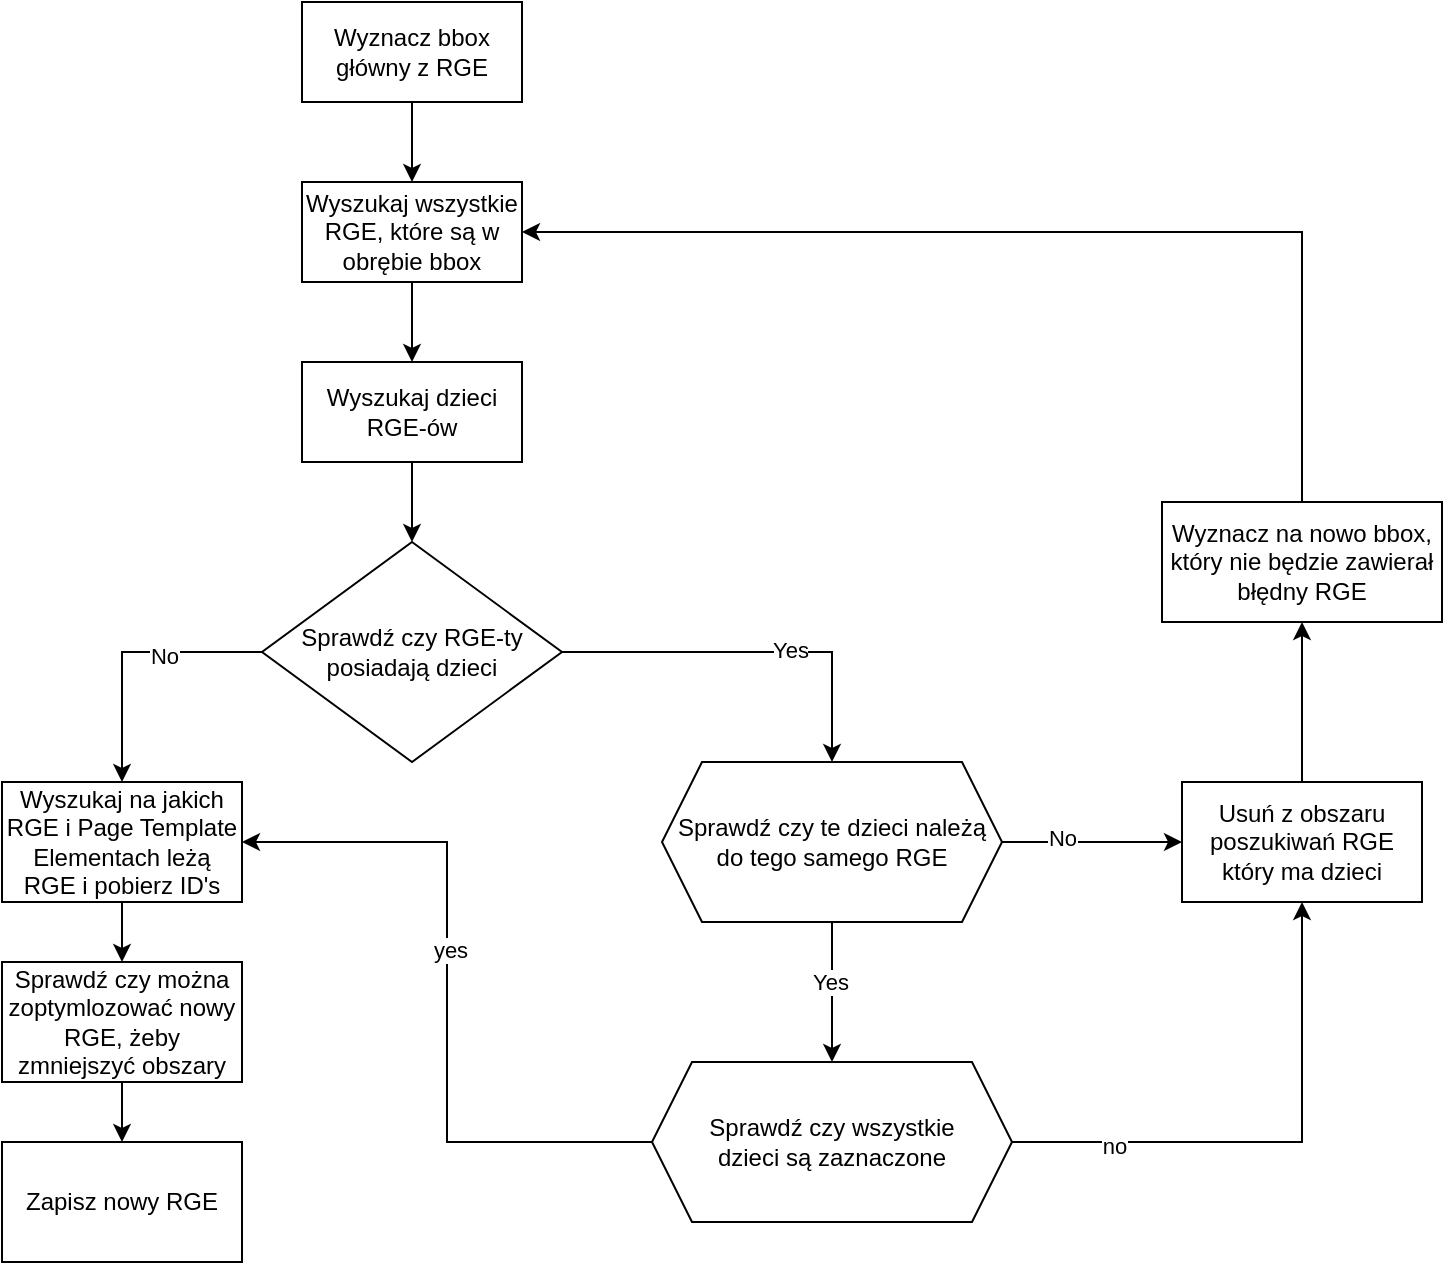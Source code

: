 <mxfile version="22.1.18" type="github">
  <diagram id="C5RBs43oDa-KdzZeNtuy" name="Page-1">
    <mxGraphModel dx="1434" dy="772" grid="1" gridSize="10" guides="1" tooltips="1" connect="1" arrows="1" fold="1" page="1" pageScale="1" pageWidth="827" pageHeight="1169" math="0" shadow="0">
      <root>
        <mxCell id="WIyWlLk6GJQsqaUBKTNV-0" />
        <mxCell id="WIyWlLk6GJQsqaUBKTNV-1" parent="WIyWlLk6GJQsqaUBKTNV-0" />
        <mxCell id="6P74fi3RODu-qiIeP3-2-33" value="" style="edgeStyle=orthogonalEdgeStyle;rounded=0;orthogonalLoop=1;jettySize=auto;html=1;" edge="1" parent="WIyWlLk6GJQsqaUBKTNV-1" source="6P74fi3RODu-qiIeP3-2-0" target="6P74fi3RODu-qiIeP3-2-1">
          <mxGeometry relative="1" as="geometry" />
        </mxCell>
        <mxCell id="6P74fi3RODu-qiIeP3-2-0" value="Wyznacz bbox główny z RGE" style="html=1;whiteSpace=wrap;" vertex="1" parent="WIyWlLk6GJQsqaUBKTNV-1">
          <mxGeometry x="160" y="30" width="110" height="50" as="geometry" />
        </mxCell>
        <mxCell id="6P74fi3RODu-qiIeP3-2-7" value="" style="edgeStyle=orthogonalEdgeStyle;rounded=0;orthogonalLoop=1;jettySize=auto;html=1;" edge="1" parent="WIyWlLk6GJQsqaUBKTNV-1" source="6P74fi3RODu-qiIeP3-2-1" target="6P74fi3RODu-qiIeP3-2-6">
          <mxGeometry relative="1" as="geometry" />
        </mxCell>
        <mxCell id="6P74fi3RODu-qiIeP3-2-1" value="Wyszukaj wszystkie RGE, które są w obrębie bbox" style="html=1;whiteSpace=wrap;" vertex="1" parent="WIyWlLk6GJQsqaUBKTNV-1">
          <mxGeometry x="160" y="120" width="110" height="50" as="geometry" />
        </mxCell>
        <mxCell id="6P74fi3RODu-qiIeP3-2-9" value="" style="edgeStyle=orthogonalEdgeStyle;rounded=0;orthogonalLoop=1;jettySize=auto;html=1;entryX=0.5;entryY=0;entryDx=0;entryDy=0;" edge="1" parent="WIyWlLk6GJQsqaUBKTNV-1" source="6P74fi3RODu-qiIeP3-2-6" target="6P74fi3RODu-qiIeP3-2-10">
          <mxGeometry relative="1" as="geometry">
            <mxPoint x="215" y="300" as="targetPoint" />
          </mxGeometry>
        </mxCell>
        <mxCell id="6P74fi3RODu-qiIeP3-2-6" value="Wyszukaj dzieci RGE-ów" style="html=1;whiteSpace=wrap;" vertex="1" parent="WIyWlLk6GJQsqaUBKTNV-1">
          <mxGeometry x="160" y="210" width="110" height="50" as="geometry" />
        </mxCell>
        <mxCell id="6P74fi3RODu-qiIeP3-2-13" value="" style="edgeStyle=orthogonalEdgeStyle;rounded=0;orthogonalLoop=1;jettySize=auto;html=1;entryX=0.5;entryY=0;entryDx=0;entryDy=0;" edge="1" parent="WIyWlLk6GJQsqaUBKTNV-1" source="6P74fi3RODu-qiIeP3-2-10" target="6P74fi3RODu-qiIeP3-2-22">
          <mxGeometry relative="1" as="geometry">
            <mxPoint x="660" y="400" as="targetPoint" />
            <Array as="points">
              <mxPoint x="425" y="355" />
            </Array>
          </mxGeometry>
        </mxCell>
        <mxCell id="6P74fi3RODu-qiIeP3-2-14" value="Yes&lt;br&gt;" style="edgeLabel;html=1;align=center;verticalAlign=middle;resizable=0;points=[];" vertex="1" connectable="0" parent="6P74fi3RODu-qiIeP3-2-13">
          <mxGeometry x="0.2" y="1" relative="1" as="geometry">
            <mxPoint as="offset" />
          </mxGeometry>
        </mxCell>
        <mxCell id="6P74fi3RODu-qiIeP3-2-16" value="" style="edgeStyle=orthogonalEdgeStyle;rounded=0;orthogonalLoop=1;jettySize=auto;html=1;" edge="1" parent="WIyWlLk6GJQsqaUBKTNV-1" source="6P74fi3RODu-qiIeP3-2-10" target="6P74fi3RODu-qiIeP3-2-15">
          <mxGeometry relative="1" as="geometry" />
        </mxCell>
        <mxCell id="6P74fi3RODu-qiIeP3-2-17" value="No" style="edgeLabel;html=1;align=center;verticalAlign=middle;resizable=0;points=[];" vertex="1" connectable="0" parent="6P74fi3RODu-qiIeP3-2-16">
          <mxGeometry x="-0.265" y="2" relative="1" as="geometry">
            <mxPoint as="offset" />
          </mxGeometry>
        </mxCell>
        <mxCell id="6P74fi3RODu-qiIeP3-2-10" value="Sprawdź czy RGE-ty posiadają dzieci" style="rhombus;whiteSpace=wrap;html=1;" vertex="1" parent="WIyWlLk6GJQsqaUBKTNV-1">
          <mxGeometry x="140" y="300" width="150" height="110" as="geometry" />
        </mxCell>
        <mxCell id="6P74fi3RODu-qiIeP3-2-19" value="" style="edgeStyle=orthogonalEdgeStyle;rounded=0;orthogonalLoop=1;jettySize=auto;html=1;" edge="1" parent="WIyWlLk6GJQsqaUBKTNV-1" source="6P74fi3RODu-qiIeP3-2-15" target="6P74fi3RODu-qiIeP3-2-18">
          <mxGeometry relative="1" as="geometry" />
        </mxCell>
        <mxCell id="6P74fi3RODu-qiIeP3-2-15" value="Wyszukaj na jakich RGE i Page Template Elementach leżą RGE i pobierz ID&#39;s" style="whiteSpace=wrap;html=1;" vertex="1" parent="WIyWlLk6GJQsqaUBKTNV-1">
          <mxGeometry x="10" y="420" width="120" height="60" as="geometry" />
        </mxCell>
        <mxCell id="6P74fi3RODu-qiIeP3-2-21" value="" style="edgeStyle=orthogonalEdgeStyle;rounded=0;orthogonalLoop=1;jettySize=auto;html=1;" edge="1" parent="WIyWlLk6GJQsqaUBKTNV-1" source="6P74fi3RODu-qiIeP3-2-18" target="6P74fi3RODu-qiIeP3-2-20">
          <mxGeometry relative="1" as="geometry" />
        </mxCell>
        <mxCell id="6P74fi3RODu-qiIeP3-2-18" value="Sprawdź czy można zoptymlozować nowy RGE, żeby zmniejszyć obszary" style="whiteSpace=wrap;html=1;" vertex="1" parent="WIyWlLk6GJQsqaUBKTNV-1">
          <mxGeometry x="10" y="510" width="120" height="60" as="geometry" />
        </mxCell>
        <mxCell id="6P74fi3RODu-qiIeP3-2-20" value="Zapisz nowy RGE" style="whiteSpace=wrap;html=1;" vertex="1" parent="WIyWlLk6GJQsqaUBKTNV-1">
          <mxGeometry x="10" y="600" width="120" height="60" as="geometry" />
        </mxCell>
        <mxCell id="6P74fi3RODu-qiIeP3-2-25" value="" style="edgeStyle=orthogonalEdgeStyle;rounded=0;orthogonalLoop=1;jettySize=auto;html=1;" edge="1" parent="WIyWlLk6GJQsqaUBKTNV-1" source="6P74fi3RODu-qiIeP3-2-22" target="6P74fi3RODu-qiIeP3-2-34">
          <mxGeometry relative="1" as="geometry">
            <mxPoint x="425" y="600" as="targetPoint" />
          </mxGeometry>
        </mxCell>
        <mxCell id="6P74fi3RODu-qiIeP3-2-26" value="Yes" style="edgeLabel;html=1;align=center;verticalAlign=middle;resizable=0;points=[];" vertex="1" connectable="0" parent="6P74fi3RODu-qiIeP3-2-25">
          <mxGeometry x="-0.162" y="-1" relative="1" as="geometry">
            <mxPoint as="offset" />
          </mxGeometry>
        </mxCell>
        <mxCell id="6P74fi3RODu-qiIeP3-2-28" value="" style="edgeStyle=orthogonalEdgeStyle;rounded=0;orthogonalLoop=1;jettySize=auto;html=1;" edge="1" parent="WIyWlLk6GJQsqaUBKTNV-1" source="6P74fi3RODu-qiIeP3-2-22" target="6P74fi3RODu-qiIeP3-2-27">
          <mxGeometry relative="1" as="geometry" />
        </mxCell>
        <mxCell id="6P74fi3RODu-qiIeP3-2-29" value="No" style="edgeLabel;html=1;align=center;verticalAlign=middle;resizable=0;points=[];" vertex="1" connectable="0" parent="6P74fi3RODu-qiIeP3-2-28">
          <mxGeometry x="-0.333" y="2" relative="1" as="geometry">
            <mxPoint as="offset" />
          </mxGeometry>
        </mxCell>
        <mxCell id="6P74fi3RODu-qiIeP3-2-22" value="Sprawdź czy te dzieci należą do tego samego RGE" style="shape=hexagon;perimeter=hexagonPerimeter2;whiteSpace=wrap;html=1;fixedSize=1;" vertex="1" parent="WIyWlLk6GJQsqaUBKTNV-1">
          <mxGeometry x="340" y="410" width="170" height="80" as="geometry" />
        </mxCell>
        <mxCell id="6P74fi3RODu-qiIeP3-2-31" value="" style="edgeStyle=orthogonalEdgeStyle;rounded=0;orthogonalLoop=1;jettySize=auto;html=1;" edge="1" parent="WIyWlLk6GJQsqaUBKTNV-1" source="6P74fi3RODu-qiIeP3-2-27" target="6P74fi3RODu-qiIeP3-2-30">
          <mxGeometry relative="1" as="geometry" />
        </mxCell>
        <mxCell id="6P74fi3RODu-qiIeP3-2-27" value="Usuń z obszaru poszukiwań RGE który ma dzieci" style="whiteSpace=wrap;html=1;" vertex="1" parent="WIyWlLk6GJQsqaUBKTNV-1">
          <mxGeometry x="600" y="420" width="120" height="60" as="geometry" />
        </mxCell>
        <mxCell id="6P74fi3RODu-qiIeP3-2-30" value="Wyznacz na nowo bbox, który nie będzie zawierał błędny RGE" style="whiteSpace=wrap;html=1;" vertex="1" parent="WIyWlLk6GJQsqaUBKTNV-1">
          <mxGeometry x="590" y="280" width="140" height="60" as="geometry" />
        </mxCell>
        <mxCell id="6P74fi3RODu-qiIeP3-2-32" value="" style="endArrow=classic;html=1;rounded=0;entryX=1;entryY=0.5;entryDx=0;entryDy=0;exitX=0.5;exitY=0;exitDx=0;exitDy=0;" edge="1" parent="WIyWlLk6GJQsqaUBKTNV-1" source="6P74fi3RODu-qiIeP3-2-30" target="6P74fi3RODu-qiIeP3-2-1">
          <mxGeometry width="50" height="50" relative="1" as="geometry">
            <mxPoint x="390" y="420" as="sourcePoint" />
            <mxPoint x="440" y="370" as="targetPoint" />
            <Array as="points">
              <mxPoint x="660" y="145" />
            </Array>
          </mxGeometry>
        </mxCell>
        <mxCell id="6P74fi3RODu-qiIeP3-2-35" style="edgeStyle=orthogonalEdgeStyle;rounded=0;orthogonalLoop=1;jettySize=auto;html=1;exitX=0;exitY=0.5;exitDx=0;exitDy=0;entryX=1;entryY=0.5;entryDx=0;entryDy=0;" edge="1" parent="WIyWlLk6GJQsqaUBKTNV-1" source="6P74fi3RODu-qiIeP3-2-34" target="6P74fi3RODu-qiIeP3-2-15">
          <mxGeometry relative="1" as="geometry" />
        </mxCell>
        <mxCell id="6P74fi3RODu-qiIeP3-2-36" value="yes" style="edgeLabel;html=1;align=center;verticalAlign=middle;resizable=0;points=[];" vertex="1" connectable="0" parent="6P74fi3RODu-qiIeP3-2-35">
          <mxGeometry x="0.118" relative="1" as="geometry">
            <mxPoint x="1" as="offset" />
          </mxGeometry>
        </mxCell>
        <mxCell id="6P74fi3RODu-qiIeP3-2-37" style="edgeStyle=orthogonalEdgeStyle;rounded=0;orthogonalLoop=1;jettySize=auto;html=1;exitX=1;exitY=0.5;exitDx=0;exitDy=0;entryX=0.5;entryY=1;entryDx=0;entryDy=0;" edge="1" parent="WIyWlLk6GJQsqaUBKTNV-1" source="6P74fi3RODu-qiIeP3-2-34" target="6P74fi3RODu-qiIeP3-2-27">
          <mxGeometry relative="1" as="geometry" />
        </mxCell>
        <mxCell id="6P74fi3RODu-qiIeP3-2-38" value="no" style="edgeLabel;html=1;align=center;verticalAlign=middle;resizable=0;points=[];" vertex="1" connectable="0" parent="6P74fi3RODu-qiIeP3-2-37">
          <mxGeometry x="-0.615" y="-2" relative="1" as="geometry">
            <mxPoint as="offset" />
          </mxGeometry>
        </mxCell>
        <mxCell id="6P74fi3RODu-qiIeP3-2-34" value="Sprawdź czy wszystkie &lt;br&gt;dzieci są zaznaczone" style="shape=hexagon;perimeter=hexagonPerimeter2;whiteSpace=wrap;html=1;fixedSize=1;" vertex="1" parent="WIyWlLk6GJQsqaUBKTNV-1">
          <mxGeometry x="335" y="560" width="180" height="80" as="geometry" />
        </mxCell>
      </root>
    </mxGraphModel>
  </diagram>
</mxfile>

